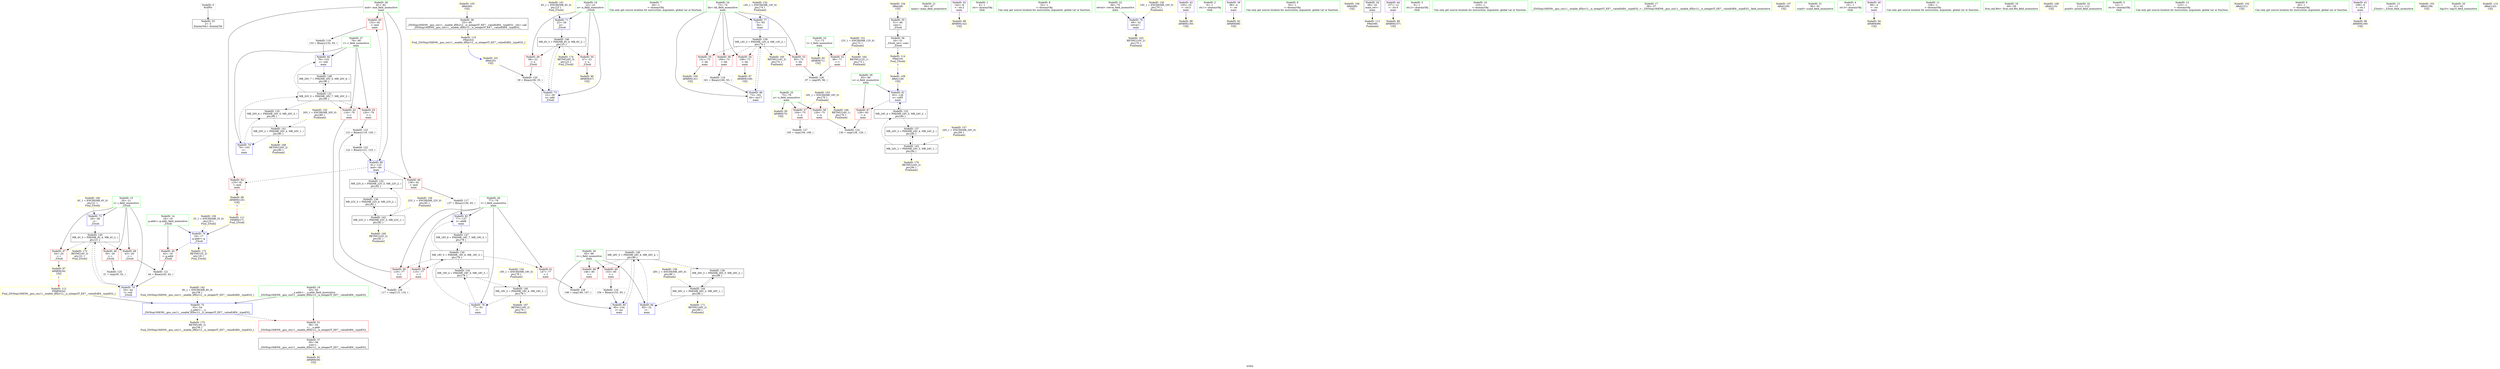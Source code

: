 digraph "SVFG" {
	label="SVFG";

	Node0x563e6a63bbd0 [shape=record,color=grey,label="{NodeID: 0\nNullPtr}"];
	Node0x563e6a63bbd0 -> Node0x563e6a6559b0[style=solid];
	Node0x563e6a66a830 [shape=record,color=yellow,style=double,label="{NodeID: 173\nRETMU(4V_3)\npts\{21 \}\nFun[_Z3soli]}"];
	Node0x563e6a659850 [shape=record,color=yellow,style=double,label="{NodeID: 90\nAPARM(47)\nCS[]}"];
	Node0x563e6a64d6b0 [shape=record,color=green,label="{NodeID: 7\n28\<--1\n\<--dummyObj\nCan only get source location for instruction, argument, global var or function.}"];
	Node0x563e6a656720 [shape=record,color=yellow,style=double,label="{NodeID: 97\nAPARM(108)\nCS[]}"];
	Node0x563e6a64c680 [shape=record,color=green,label="{NodeID: 14\n18\<--19\ng.addr\<--g.addr_field_insensitive\n_Z3soli\n}"];
	Node0x563e6a64c680 -> Node0x563e6a6563a0[style=solid];
	Node0x563e6a64c680 -> Node0x563e6a658810[style=solid];
	Node0x563e6a656c10 [shape=record,color=yellow,style=double,label="{NodeID: 104\nARet(48)\nCS[]}"];
	Node0x563e6a656c10 -> Node0x563e6a655b80[style=solid];
	Node0x563e6a655050 [shape=record,color=green,label="{NodeID: 21\n66\<--67\nmain\<--main_field_insensitive\n}"];
	Node0x563e6a65af40 [shape=record,color=yellow,style=double,label="{NodeID: 111\nFPARM(17)\nFun[_Z3soli]}"];
	Node0x563e6a65af40 -> Node0x563e6a658810[style=solid];
	Node0x563e6a655540 [shape=record,color=green,label="{NodeID: 28\n81\<--82\nmid\<--mid_field_insensitive\nmain\n}"];
	Node0x563e6a655540 -> Node0x563e6a658330[style=solid];
	Node0x563e6a655540 -> Node0x563e6a658400[style=solid];
	Node0x563e6a655540 -> Node0x563e6a6584d0[style=solid];
	Node0x563e6a655540 -> Node0x563e6a659030[style=solid];
	Node0x563e6a65baa0 [shape=record,color=grey,label="{NodeID: 118\n161 = Binary(160, 93, )\n}"];
	Node0x563e6a65baa0 -> Node0x563e6a659510[style=solid];
	Node0x563e6a655b80 [shape=record,color=black,label="{NodeID: 35\n51\<--48\nconv\<--\n_Z3soli\n}"];
	Node0x563e6a655b80 -> Node0x563e6a655c50[style=solid];
	Node0x563e6a65c520 [shape=record,color=grey,label="{NodeID: 125\n31 = cmp(30, 32, )\n}"];
	Node0x563e6a656130 [shape=record,color=purple,label="{NodeID: 42\n142\<--8\n\<--.str.2\nmain\n}"];
	Node0x563e6a656130 -> Node0x563e6a6568c0[style=solid];
	Node0x563e6a661cf0 [shape=record,color=black,label="{NodeID: 132\nMR_22V_4 = PHI(MR_22V_5, MR_22V_2, )\npts\{82 \}\n}"];
	Node0x563e6a661cf0 -> Node0x563e6a659030[style=dashed];
	Node0x563e6a661cf0 -> Node0x563e6a6630f0[style=dashed];
	Node0x563e6a657700 [shape=record,color=red,label="{NodeID: 49\n38\<--22\n\<--a\n_Z3soli\n}"];
	Node0x563e6a657700 -> Node0x563e6a65bda0[style=solid];
	Node0x563e6a663ff0 [shape=record,color=black,label="{NodeID: 139\nMR_14V_3 = PHI(MR_14V_4, MR_14V_2, )\npts\{74 \}\n}"];
	Node0x563e6a663ff0 -> Node0x563e6a657a40[style=dashed];
	Node0x563e6a663ff0 -> Node0x563e6a657b10[style=dashed];
	Node0x563e6a663ff0 -> Node0x563e6a657be0[style=dashed];
	Node0x563e6a663ff0 -> Node0x563e6a657cb0[style=dashed];
	Node0x563e6a663ff0 -> Node0x563e6a659510[style=dashed];
	Node0x563e6a663ff0 -> Node0x563e6a66a100[style=dashed];
	Node0x563e6a657cb0 [shape=record,color=red,label="{NodeID: 56\n160\<--73\n\<--hh\nmain\n}"];
	Node0x563e6a657cb0 -> Node0x563e6a65baa0[style=solid];
	Node0x563e6a6662f0 [shape=record,color=black,label="{NodeID: 146\nMR_6V_3 = PHI(MR_6V_4, MR_6V_2, )\npts\{23 \}\n}"];
	Node0x563e6a6662f0 -> Node0x563e6a657700[style=dashed];
	Node0x563e6a6662f0 -> Node0x563e6a6577d0[style=dashed];
	Node0x563e6a6662f0 -> Node0x563e6a658a80[style=dashed];
	Node0x563e6a6662f0 -> Node0x563e6a66a910[style=dashed];
	Node0x563e6a658260 [shape=record,color=red,label="{NodeID: 63\n120\<--79\n\<--r\nmain\n}"];
	Node0x563e6a658260 -> Node0x563e6a65c220[style=solid];
	Node0x563e6a6683d0 [shape=record,color=yellow,style=double,label="{NodeID: 153\n16V_1 = ENCHI(MR_16V_0)\npts\{76 \}\nFun[main]}"];
	Node0x563e6a6683d0 -> Node0x563e6a657d80[style=dashed];
	Node0x563e6a6683d0 -> Node0x563e6a657e50[style=dashed];
	Node0x563e6a6683d0 -> Node0x563e6a66a1e0[style=dashed];
	Node0x563e6a658810 [shape=record,color=blue,label="{NodeID: 70\n18\<--17\ng.addr\<--g\n_Z3soli\n}"];
	Node0x563e6a658810 -> Node0x563e6a6563a0[style=dashed];
	Node0x563e6a658810 -> Node0x563e6a66a720[style=dashed];
	Node0x563e6a668a20 [shape=record,color=yellow,style=double,label="{NodeID: 160\n4V_1 = ENCHI(MR_4V_0)\npts\{21 \}\nFun[_Z3soli]}"];
	Node0x563e6a668a20 -> Node0x563e6a6589b0[style=dashed];
	Node0x563e6a658dc0 [shape=record,color=blue,label="{NodeID: 77\n73\<--93\nhh\<--\nmain\n}"];
	Node0x563e6a658dc0 -> Node0x563e6a663ff0[style=dashed];
	Node0x563e6a66a2c0 [shape=record,color=yellow,style=double,label="{NodeID: 167\nRETMU(18V_2)\npts\{78 \}\nFun[main]}"];
	Node0x563e6a659370 [shape=record,color=blue,label="{NodeID: 84\n85\<--32\ni\<--\nmain\n}"];
	Node0x563e6a659370 -> Node0x563e6a6671f0[style=dashed];
	Node0x563e6a63bb10 [shape=record,color=green,label="{NodeID: 1\n4\<--1\n.str\<--dummyObj\nGlob }"];
	Node0x563e6a66a910 [shape=record,color=yellow,style=double,label="{NodeID: 174\nRETMU(6V_3)\npts\{23 \}\nFun[_Z3soli]}"];
	Node0x563e6a659920 [shape=record,color=yellow,style=double,label="{NodeID: 91\nAPARM(59)\nCS[]}"];
	Node0x563e6a6544b0 [shape=record,color=green,label="{NodeID: 8\n32\<--1\n\<--dummyObj\nCan only get source location for instruction, argument, global var or function.}"];
	Node0x563e6a6567f0 [shape=record,color=yellow,style=double,label="{NodeID: 98\nAPARM(125)\nCS[]|{<s0>7}}"];
	Node0x563e6a6567f0:s0 -> Node0x563e6a65af40[style=solid,color=red];
	Node0x563e6a64c750 [shape=record,color=green,label="{NodeID: 15\n20\<--21\ni\<--i_field_insensitive\n_Z3soli\n}"];
	Node0x563e6a64c750 -> Node0x563e6a656470[style=solid];
	Node0x563e6a64c750 -> Node0x563e6a656540[style=solid];
	Node0x563e6a64c750 -> Node0x563e6a657630[style=solid];
	Node0x563e6a64c750 -> Node0x563e6a6589b0[style=solid];
	Node0x563e6a64c750 -> Node0x563e6a658b50[style=solid];
	Node0x563e6a656ca0 [shape=record,color=yellow,style=double,label="{NodeID: 105\nARet(60)\nCS[]}"];
	Node0x563e6a656ca0 -> Node0x563e6a655df0[style=solid];
	Node0x563e6a6550e0 [shape=record,color=green,label="{NodeID: 22\n69\<--70\nretval\<--retval_field_insensitive\nmain\n}"];
	Node0x563e6a6550e0 -> Node0x563e6a658cf0[style=solid];
	Node0x563e6a65b000 [shape=record,color=yellow,style=double,label="{NodeID: 112\nFPARM(54)\nFun[_ZSt5log10IiEN9__gnu_cxx11__enable_ifIXsr12__is_integerIT_EE7__valueEdE6__typeES2_]}"];
	Node0x563e6a65b000 -> Node0x563e6a658c20[style=solid];
	Node0x563e6a655610 [shape=record,color=green,label="{NodeID: 29\n83\<--84\ne\<--e_field_insensitive\nmain\n}"];
	Node0x563e6a655610 -> Node0x563e6a6585a0[style=solid];
	Node0x563e6a655610 -> Node0x563e6a659100[style=solid];
	Node0x563e6a65bc20 [shape=record,color=grey,label="{NodeID: 119\n133 = Binary(132, 93, )\n}"];
	Node0x563e6a65bc20 -> Node0x563e6a6591d0[style=solid];
	Node0x563e6a655c50 [shape=record,color=black,label="{NodeID: 36\n16\<--51\n_Z3soli_ret\<--conv\n_Z3soli\n}"];
	Node0x563e6a655c50 -> Node0x563e6a65b5c0[style=solid];
	Node0x563e6a65c6a0 [shape=record,color=grey,label="{NodeID: 126\n97 = cmp(95, 96, )\n}"];
	Node0x563e6a656200 [shape=record,color=purple,label="{NodeID: 43\n150\<--10\n\<--.str.3\nmain\n}"];
	Node0x563e6a656200 -> Node0x563e6a6596b0[style=solid];
	Node0x563e6a6621f0 [shape=record,color=black,label="{NodeID: 133\nMR_24V_4 = PHI(MR_24V_5, MR_24V_2, )\npts\{84 \}\n}"];
	Node0x563e6a6621f0 -> Node0x563e6a659100[style=dashed];
	Node0x563e6a6621f0 -> Node0x563e6a6635f0[style=dashed];
	Node0x563e6a6577d0 [shape=record,color=red,label="{NodeID: 50\n47\<--22\n\<--a\n_Z3soli\n}"];
	Node0x563e6a6577d0 -> Node0x563e6a659850[style=solid];
	Node0x563e6a6644f0 [shape=record,color=black,label="{NodeID: 140\nMR_18V_2 = PHI(MR_18V_4, MR_18V_1, )\npts\{78 \}\n}"];
	Node0x563e6a6644f0 -> Node0x563e6a658e90[style=dashed];
	Node0x563e6a6644f0 -> Node0x563e6a66a2c0[style=dashed];
	Node0x563e6a657d80 [shape=record,color=red,label="{NodeID: 57\n104\<--75\n\<--n\nmain\n}"];
	Node0x563e6a657d80 -> Node0x563e6a65c820[style=solid];
	Node0x563e6a6667f0 [shape=record,color=black,label="{NodeID: 147\nMR_18V_6 = PHI(MR_18V_7, MR_18V_5, )\npts\{78 \}\n}"];
	Node0x563e6a6667f0 -> Node0x563e6a6612f0[style=dashed];
	Node0x563e6a658330 [shape=record,color=red,label="{NodeID: 64\n125\<--81\n\<--mid\nmain\n}"];
	Node0x563e6a658330 -> Node0x563e6a6567f0[style=solid];
	Node0x563e6a6684b0 [shape=record,color=yellow,style=double,label="{NodeID: 154\n18V_1 = ENCHI(MR_18V_0)\npts\{78 \}\nFun[main]}"];
	Node0x563e6a6684b0 -> Node0x563e6a6644f0[style=dashed];
	Node0x563e6a6588e0 [shape=record,color=blue,label="{NodeID: 71\n22\<--26\na\<--\n_Z3soli\n}"];
	Node0x563e6a6588e0 -> Node0x563e6a6662f0[style=dashed];
	Node0x563e6a669310 [shape=record,color=yellow,style=double,label="{NodeID: 161\n6V_1 = ENCHI(MR_6V_0)\npts\{23 \}\nFun[_Z3soli]}"];
	Node0x563e6a669310 -> Node0x563e6a6588e0[style=dashed];
	Node0x563e6a658e90 [shape=record,color=blue,label="{NodeID: 78\n77\<--93\nl\<--\nmain\n}"];
	Node0x563e6a658e90 -> Node0x563e6a6612f0[style=dashed];
	Node0x563e6a658e90 -> Node0x563e6a6626f0[style=dashed];
	Node0x563e6a66a3a0 [shape=record,color=yellow,style=double,label="{NodeID: 168\nRETMU(20V_2)\npts\{80 \}\nFun[main]}"];
	Node0x563e6a659440 [shape=record,color=blue,label="{NodeID: 85\n85\<--154\ni\<--inc\nmain\n}"];
	Node0x563e6a659440 -> Node0x563e6a6671f0[style=dashed];
	Node0x563e6a64ca70 [shape=record,color=green,label="{NodeID: 2\n6\<--1\n.str.1\<--dummyObj\nGlob }"];
	Node0x563e6a66a9f0 [shape=record,color=yellow,style=double,label="{NodeID: 175\nRETMU(8V_2)\npts\{56 \}\nFun[_ZSt5log10IiEN9__gnu_cxx11__enable_ifIXsr12__is_integerIT_EE7__valueEdE6__typeES2_]}"];
	Node0x563e6a6599f0 [shape=record,color=yellow,style=double,label="{NodeID: 92\nAPARM(88)\nCS[]}"];
	Node0x563e6a654540 [shape=record,color=green,label="{NodeID: 9\n93\<--1\n\<--dummyObj\nCan only get source location for instruction, argument, global var or function.}"];
	Node0x563e6a6568c0 [shape=record,color=yellow,style=double,label="{NodeID: 99\nAPARM(142)\nCS[]}"];
	Node0x563e6a64c820 [shape=record,color=green,label="{NodeID: 16\n22\<--23\na\<--a_field_insensitive\n_Z3soli\n}"];
	Node0x563e6a64c820 -> Node0x563e6a657700[style=solid];
	Node0x563e6a64c820 -> Node0x563e6a6577d0[style=solid];
	Node0x563e6a64c820 -> Node0x563e6a6588e0[style=solid];
	Node0x563e6a64c820 -> Node0x563e6a658a80[style=solid];
	Node0x563e6a656d30 [shape=record,color=yellow,style=double,label="{NodeID: 106\nARet(89)\nCS[]}"];
	Node0x563e6a655170 [shape=record,color=green,label="{NodeID: 23\n71\<--72\nt\<--t_field_insensitive\nmain\n}"];
	Node0x563e6a655170 -> Node0x563e6a657970[style=solid];
	Node0x563e6a655170 -> Node0x563e6a659ac0[style=solid];
	Node0x563e6a65b0f0 [shape=record,color=yellow,style=double,label="{NodeID: 113\nFRet(68)\nFun[main]}"];
	Node0x563e6a6556e0 [shape=record,color=green,label="{NodeID: 30\n85\<--86\ni\<--i_field_insensitive\nmain\n}"];
	Node0x563e6a6556e0 -> Node0x563e6a658670[style=solid];
	Node0x563e6a6556e0 -> Node0x563e6a658740[style=solid];
	Node0x563e6a6556e0 -> Node0x563e6a659370[style=solid];
	Node0x563e6a6556e0 -> Node0x563e6a659440[style=solid];
	Node0x563e6a65bda0 [shape=record,color=grey,label="{NodeID: 120\n39 = Binary(38, 35, )\n}"];
	Node0x563e6a65bda0 -> Node0x563e6a658a80[style=solid];
	Node0x563e6a655d20 [shape=record,color=black,label="{NodeID: 37\n59\<--58\nconv\<--\n_ZSt5log10IiEN9__gnu_cxx11__enable_ifIXsr12__is_integerIT_EE7__valueEdE6__typeES2_\n}"];
	Node0x563e6a655d20 -> Node0x563e6a659920[style=solid];
	Node0x563e6a65c820 [shape=record,color=grey,label="{NodeID: 127\n105 = cmp(104, 106, )\n}"];
	Node0x563e6a6562d0 [shape=record,color=purple,label="{NodeID: 44\n157\<--12\n\<--.str.4\nmain\n}"];
	Node0x563e6a6562d0 -> Node0x563e6a659780[style=solid];
	Node0x563e6a6626f0 [shape=record,color=black,label="{NodeID: 134\nMR_18V_4 = PHI(MR_18V_5, MR_18V_3, )\npts\{78 \}\n}"];
	Node0x563e6a6626f0 -> Node0x563e6a6644f0[style=dashed];
	Node0x563e6a6578a0 [shape=record,color=red,label="{NodeID: 51\n58\<--55\n\<--__x.addr\n_ZSt5log10IiEN9__gnu_cxx11__enable_ifIXsr12__is_integerIT_EE7__valueEdE6__typeES2_\n}"];
	Node0x563e6a6578a0 -> Node0x563e6a655d20[style=solid];
	Node0x563e6a6649f0 [shape=record,color=black,label="{NodeID: 141\nMR_20V_2 = PHI(MR_20V_4, MR_20V_1, )\npts\{80 \}\n}"];
	Node0x563e6a6649f0 -> Node0x563e6a658f60[style=dashed];
	Node0x563e6a6649f0 -> Node0x563e6a66a3a0[style=dashed];
	Node0x563e6a657e50 [shape=record,color=red,label="{NodeID: 58\n129\<--75\n\<--n\nmain\n}"];
	Node0x563e6a657e50 -> Node0x563e6a65c3a0[style=solid];
	Node0x563e6a666cf0 [shape=record,color=black,label="{NodeID: 148\nMR_20V_7 = PHI(MR_20V_5, MR_20V_6, )\npts\{80 \}\n}"];
	Node0x563e6a666cf0 -> Node0x563e6a6617f0[style=dashed];
	Node0x563e6a658400 [shape=record,color=red,label="{NodeID: 65\n132\<--81\n\<--mid\nmain\n}"];
	Node0x563e6a658400 -> Node0x563e6a65bc20[style=solid];
	Node0x563e6a668590 [shape=record,color=yellow,style=double,label="{NodeID: 155\n20V_1 = ENCHI(MR_20V_0)\npts\{80 \}\nFun[main]}"];
	Node0x563e6a668590 -> Node0x563e6a6649f0[style=dashed];
	Node0x563e6a6589b0 [shape=record,color=blue,label="{NodeID: 72\n20\<--28\ni\<--\n_Z3soli\n}"];
	Node0x563e6a6589b0 -> Node0x563e6a665df0[style=dashed];
	Node0x563e6a6693f0 [shape=record,color=yellow,style=double,label="{NodeID: 162\n8V_1 = ENCHI(MR_8V_0)\npts\{56 \}\nFun[_ZSt5log10IiEN9__gnu_cxx11__enable_ifIXsr12__is_integerIT_EE7__valueEdE6__typeES2_]}"];
	Node0x563e6a6693f0 -> Node0x563e6a658c20[style=dashed];
	Node0x563e6a658f60 [shape=record,color=blue,label="{NodeID: 79\n79\<--103\nr\<--\nmain\n}"];
	Node0x563e6a658f60 -> Node0x563e6a6617f0[style=dashed];
	Node0x563e6a658f60 -> Node0x563e6a662bf0[style=dashed];
	Node0x563e6a66a480 [shape=record,color=yellow,style=double,label="{NodeID: 169\nRETMU(22V_2)\npts\{82 \}\nFun[main]}"];
	Node0x563e6a659510 [shape=record,color=blue,label="{NodeID: 86\n73\<--161\nhh\<--inc17\nmain\n}"];
	Node0x563e6a659510 -> Node0x563e6a663ff0[style=dashed];
	Node0x563e6a64cb00 [shape=record,color=green,label="{NodeID: 3\n8\<--1\n.str.2\<--dummyObj\nGlob }"];
	Node0x563e6a659ac0 [shape=record,color=yellow,style=double,label="{NodeID: 93\nAPARM(71)\nCS[]}"];
	Node0x563e6a654610 [shape=record,color=green,label="{NodeID: 10\n103\<--1\n\<--dummyObj\nCan only get source location for instruction, argument, global var or function.}"];
	Node0x563e6a656990 [shape=record,color=yellow,style=double,label="{NodeID: 100\nAPARM(141)\nCS[]}"];
	Node0x563e6a64c8f0 [shape=record,color=green,label="{NodeID: 17\n36\<--37\n_ZSt5log10IiEN9__gnu_cxx11__enable_ifIXsr12__is_integerIT_EE7__valueEdE6__typeES2_\<--_ZSt5log10IiEN9__gnu_cxx11__enable_ifIXsr12__is_integerIT_EE7__valueEdE6__typeES2__field_insensitive\n}"];
	Node0x563e6a65ad00 [shape=record,color=yellow,style=double,label="{NodeID: 107\nARet(100)\nCS[]}"];
	Node0x563e6a655200 [shape=record,color=green,label="{NodeID: 24\n73\<--74\nhh\<--hh_field_insensitive\nmain\n}"];
	Node0x563e6a655200 -> Node0x563e6a657a40[style=solid];
	Node0x563e6a655200 -> Node0x563e6a657b10[style=solid];
	Node0x563e6a655200 -> Node0x563e6a657be0[style=solid];
	Node0x563e6a655200 -> Node0x563e6a657cb0[style=solid];
	Node0x563e6a655200 -> Node0x563e6a658dc0[style=solid];
	Node0x563e6a655200 -> Node0x563e6a659510[style=solid];
	Node0x563e6a65b5c0 [shape=record,color=yellow,style=double,label="{NodeID: 114\nFRet(16)\nFun[_Z3soli]|{<s0>7}}"];
	Node0x563e6a65b5c0:s0 -> Node0x563e6a65ae20[style=solid,color=blue];
	Node0x563e6a6557b0 [shape=record,color=green,label="{NodeID: 31\n90\<--91\nscanf\<--scanf_field_insensitive\n}"];
	Node0x563e6a65bf20 [shape=record,color=grey,label="{NodeID: 121\n44 = Binary(43, 42, )\n}"];
	Node0x563e6a65bf20 -> Node0x563e6a658b50[style=solid];
	Node0x563e6a655df0 [shape=record,color=black,label="{NodeID: 38\n53\<--60\n_ZSt5log10IiEN9__gnu_cxx11__enable_ifIXsr12__is_integerIT_EE7__valueEdE6__typeES2__ret\<--call\n_ZSt5log10IiEN9__gnu_cxx11__enable_ifIXsr12__is_integerIT_EE7__valueEdE6__typeES2_\n}"];
	Node0x563e6a655df0 -> Node0x563e6a65b6b0[style=solid];
	Node0x563e6a65c9a0 [shape=record,color=grey,label="{NodeID: 128\n148 = cmp(146, 147, )\n}"];
	Node0x563e6a6563a0 [shape=record,color=red,label="{NodeID: 45\n42\<--18\n\<--g.addr\n_Z3soli\n}"];
	Node0x563e6a6563a0 -> Node0x563e6a65bf20[style=solid];
	Node0x563e6a662bf0 [shape=record,color=black,label="{NodeID: 135\nMR_20V_4 = PHI(MR_20V_5, MR_20V_3, )\npts\{80 \}\n}"];
	Node0x563e6a662bf0 -> Node0x563e6a6649f0[style=dashed];
	Node0x563e6a657970 [shape=record,color=red,label="{NodeID: 52\n96\<--71\n\<--t\nmain\n}"];
	Node0x563e6a657970 -> Node0x563e6a65c6a0[style=solid];
	Node0x563e6a664ef0 [shape=record,color=black,label="{NodeID: 142\nMR_22V_2 = PHI(MR_22V_3, MR_22V_1, )\npts\{82 \}\n}"];
	Node0x563e6a664ef0 -> Node0x563e6a661cf0[style=dashed];
	Node0x563e6a664ef0 -> Node0x563e6a6630f0[style=dashed];
	Node0x563e6a664ef0 -> Node0x563e6a66a480[style=dashed];
	Node0x563e6a657f20 [shape=record,color=red,label="{NodeID: 59\n115\<--77\n\<--l\nmain\n}"];
	Node0x563e6a657f20 -> Node0x563e6a65cb20[style=solid];
	Node0x563e6a6671f0 [shape=record,color=black,label="{NodeID: 149\nMR_26V_5 = PHI(MR_26V_6, MR_26V_4, )\npts\{86 \}\n}"];
	Node0x563e6a6671f0 -> Node0x563e6a658670[style=dashed];
	Node0x563e6a6671f0 -> Node0x563e6a658740[style=dashed];
	Node0x563e6a6671f0 -> Node0x563e6a659440[style=dashed];
	Node0x563e6a6671f0 -> Node0x563e6a663af0[style=dashed];
	Node0x563e6a6584d0 [shape=record,color=red,label="{NodeID: 66\n136\<--81\n\<--mid\nmain\n}"];
	Node0x563e6a6584d0 -> Node0x563e6a65b920[style=solid];
	Node0x563e6a668670 [shape=record,color=yellow,style=double,label="{NodeID: 156\n22V_1 = ENCHI(MR_22V_0)\npts\{82 \}\nFun[main]}"];
	Node0x563e6a668670 -> Node0x563e6a664ef0[style=dashed];
	Node0x563e6a658a80 [shape=record,color=blue,label="{NodeID: 73\n22\<--39\na\<--add\n_Z3soli\n}"];
	Node0x563e6a658a80 -> Node0x563e6a6662f0[style=dashed];
	Node0x563e6a669500 [shape=record,color=yellow,style=double,label="{NodeID: 163\nRETMU(10V_2)\npts\{70 \}\nFun[main]}"];
	Node0x563e6a659030 [shape=record,color=blue,label="{NodeID: 80\n81\<--122\nmid\<--div\nmain\n}"];
	Node0x563e6a659030 -> Node0x563e6a658330[style=dashed];
	Node0x563e6a659030 -> Node0x563e6a658400[style=dashed];
	Node0x563e6a659030 -> Node0x563e6a6584d0[style=dashed];
	Node0x563e6a659030 -> Node0x563e6a661cf0[style=dashed];
	Node0x563e6a66a560 [shape=record,color=yellow,style=double,label="{NodeID: 170\nRETMU(24V_2)\npts\{84 \}\nFun[main]}"];
	Node0x563e6a6595e0 [shape=record,color=yellow,style=double,label="{NodeID: 87\nAPARM(34)\nCS[]|{<s0>1}}"];
	Node0x563e6a6595e0:s0 -> Node0x563e6a65b000[style=solid,color=red];
	Node0x563e6a654170 [shape=record,color=green,label="{NodeID: 4\n10\<--1\n.str.3\<--dummyObj\nGlob }"];
	Node0x563e6a659b90 [shape=record,color=yellow,style=double,label="{NodeID: 94\nAPARM(99)\nCS[]}"];
	Node0x563e6a64b2b0 [shape=record,color=green,label="{NodeID: 11\n106\<--1\n\<--dummyObj\nCan only get source location for instruction, argument, global var or function.}"];
	Node0x563e6a656a60 [shape=record,color=yellow,style=double,label="{NodeID: 101\nARet(35)\nCS[]}"];
	Node0x563e6a656a60 -> Node0x563e6a65bda0[style=solid];
	Node0x563e6a654ea0 [shape=record,color=green,label="{NodeID: 18\n49\<--50\nllvm.ceil.f64\<--llvm.ceil.f64_field_insensitive\n}"];
	Node0x563e6a65ad90 [shape=record,color=yellow,style=double,label="{NodeID: 108\nARet(110)\nCS[]}"];
	Node0x563e6a6552d0 [shape=record,color=green,label="{NodeID: 25\n75\<--76\nn\<--n_field_insensitive\nmain\n}"];
	Node0x563e6a6552d0 -> Node0x563e6a657d80[style=solid];
	Node0x563e6a6552d0 -> Node0x563e6a657e50[style=solid];
	Node0x563e6a6552d0 -> Node0x563e6a659c60[style=solid];
	Node0x563e6a65b6b0 [shape=record,color=yellow,style=double,label="{NodeID: 115\nFRet(53)\nFun[_ZSt5log10IiEN9__gnu_cxx11__enable_ifIXsr12__is_integerIT_EE7__valueEdE6__typeES2_]|{<s0>1}}"];
	Node0x563e6a65b6b0:s0 -> Node0x563e6a656a60[style=solid,color=blue];
	Node0x563e6a6558b0 [shape=record,color=green,label="{NodeID: 32\n111\<--112\nprintf\<--printf_field_insensitive\n}"];
	Node0x563e6a65c0a0 [shape=record,color=grey,label="{NodeID: 122\n122 = Binary(121, 123, )\n}"];
	Node0x563e6a65c0a0 -> Node0x563e6a659030[style=solid];
	Node0x563e6a655ec0 [shape=record,color=purple,label="{NodeID: 39\n88\<--4\n\<--.str\nmain\n}"];
	Node0x563e6a655ec0 -> Node0x563e6a6599f0[style=solid];
	Node0x563e6a65cb20 [shape=record,color=grey,label="{NodeID: 129\n117 = cmp(115, 116, )\n}"];
	Node0x563e6a656470 [shape=record,color=red,label="{NodeID: 46\n30\<--20\n\<--i\n_Z3soli\n}"];
	Node0x563e6a656470 -> Node0x563e6a65c520[style=solid];
	Node0x563e6a6630f0 [shape=record,color=black,label="{NodeID: 136\nMR_22V_3 = PHI(MR_22V_4, MR_22V_2, )\npts\{82 \}\n}"];
	Node0x563e6a6630f0 -> Node0x563e6a664ef0[style=dashed];
	Node0x563e6a657a40 [shape=record,color=red,label="{NodeID: 53\n95\<--73\n\<--hh\nmain\n}"];
	Node0x563e6a657a40 -> Node0x563e6a65c6a0[style=solid];
	Node0x563e6a6653f0 [shape=record,color=black,label="{NodeID: 143\nMR_24V_2 = PHI(MR_24V_3, MR_24V_1, )\npts\{84 \}\n}"];
	Node0x563e6a6653f0 -> Node0x563e6a6621f0[style=dashed];
	Node0x563e6a6653f0 -> Node0x563e6a6635f0[style=dashed];
	Node0x563e6a6653f0 -> Node0x563e6a66a560[style=dashed];
	Node0x563e6a657ff0 [shape=record,color=red,label="{NodeID: 60\n119\<--77\n\<--l\nmain\n}"];
	Node0x563e6a657ff0 -> Node0x563e6a65c220[style=solid];
	Node0x563e6a6676f0 [shape=record,color=yellow,style=double,label="{NodeID: 150\n10V_1 = ENCHI(MR_10V_0)\npts\{70 \}\nFun[main]}"];
	Node0x563e6a6676f0 -> Node0x563e6a658cf0[style=dashed];
	Node0x563e6a6585a0 [shape=record,color=red,label="{NodeID: 67\n128\<--83\n\<--e\nmain\n}"];
	Node0x563e6a6585a0 -> Node0x563e6a65c3a0[style=solid];
	Node0x563e6a668750 [shape=record,color=yellow,style=double,label="{NodeID: 157\n24V_1 = ENCHI(MR_24V_0)\npts\{84 \}\nFun[main]}"];
	Node0x563e6a668750 -> Node0x563e6a6653f0[style=dashed];
	Node0x563e6a658b50 [shape=record,color=blue,label="{NodeID: 74\n20\<--44\ni\<--sub\n_Z3soli\n}"];
	Node0x563e6a658b50 -> Node0x563e6a665df0[style=dashed];
	Node0x563e6a66a020 [shape=record,color=yellow,style=double,label="{NodeID: 164\nRETMU(12V_1)\npts\{72 \}\nFun[main]}"];
	Node0x563e6a659100 [shape=record,color=blue,label="{NodeID: 81\n83\<--126\ne\<--call5\nmain\n}"];
	Node0x563e6a659100 -> Node0x563e6a6585a0[style=dashed];
	Node0x563e6a659100 -> Node0x563e6a6621f0[style=dashed];
	Node0x563e6a66a640 [shape=record,color=yellow,style=double,label="{NodeID: 171\nRETMU(26V_2)\npts\{86 \}\nFun[main]}"];
	Node0x563e6a6596b0 [shape=record,color=yellow,style=double,label="{NodeID: 88\nAPARM(150)\nCS[]}"];
	Node0x563e6a654200 [shape=record,color=green,label="{NodeID: 5\n12\<--1\n.str.4\<--dummyObj\nGlob }"];
	Node0x563e6a659c60 [shape=record,color=yellow,style=double,label="{NodeID: 95\nAPARM(75)\nCS[]}"];
	Node0x563e6a64b380 [shape=record,color=green,label="{NodeID: 12\n123\<--1\n\<--dummyObj\nCan only get source location for instruction, argument, global var or function.}"];
	Node0x563e6a656af0 [shape=record,color=yellow,style=double,label="{NodeID: 102\nARet(151)\nCS[]}"];
	Node0x563e6a654f30 [shape=record,color=green,label="{NodeID: 19\n55\<--56\n__x.addr\<--__x.addr_field_insensitive\n_ZSt5log10IiEN9__gnu_cxx11__enable_ifIXsr12__is_integerIT_EE7__valueEdE6__typeES2_\n}"];
	Node0x563e6a654f30 -> Node0x563e6a6578a0[style=solid];
	Node0x563e6a654f30 -> Node0x563e6a658c20[style=solid];
	Node0x563e6a65ae20 [shape=record,color=yellow,style=double,label="{NodeID: 109\nARet(126)\nCS[]}"];
	Node0x563e6a65ae20 -> Node0x563e6a659100[style=solid];
	Node0x563e6a6553a0 [shape=record,color=green,label="{NodeID: 26\n77\<--78\nl\<--l_field_insensitive\nmain\n}"];
	Node0x563e6a6553a0 -> Node0x563e6a657f20[style=solid];
	Node0x563e6a6553a0 -> Node0x563e6a657ff0[style=solid];
	Node0x563e6a6553a0 -> Node0x563e6a6580c0[style=solid];
	Node0x563e6a6553a0 -> Node0x563e6a658e90[style=solid];
	Node0x563e6a6553a0 -> Node0x563e6a6592a0[style=solid];
	Node0x563e6a65b7a0 [shape=record,color=grey,label="{NodeID: 116\n154 = Binary(153, 93, )\n}"];
	Node0x563e6a65b7a0 -> Node0x563e6a659440[style=solid];
	Node0x563e6a6559b0 [shape=record,color=black,label="{NodeID: 33\n2\<--3\ndummyVal\<--dummyVal\n}"];
	Node0x563e6a65c220 [shape=record,color=grey,label="{NodeID: 123\n121 = Binary(119, 120, )\n}"];
	Node0x563e6a65c220 -> Node0x563e6a65c0a0[style=solid];
	Node0x563e6a655f90 [shape=record,color=purple,label="{NodeID: 40\n99\<--4\n\<--.str\nmain\n}"];
	Node0x563e6a655f90 -> Node0x563e6a659b90[style=solid];
	Node0x563e6a6612f0 [shape=record,color=black,label="{NodeID: 130\nMR_18V_5 = PHI(MR_18V_6, MR_18V_3, )\npts\{78 \}\n}"];
	Node0x563e6a6612f0 -> Node0x563e6a657f20[style=dashed];
	Node0x563e6a6612f0 -> Node0x563e6a657ff0[style=dashed];
	Node0x563e6a6612f0 -> Node0x563e6a6580c0[style=dashed];
	Node0x563e6a6612f0 -> Node0x563e6a6592a0[style=dashed];
	Node0x563e6a6612f0 -> Node0x563e6a6626f0[style=dashed];
	Node0x563e6a6612f0 -> Node0x563e6a6667f0[style=dashed];
	Node0x563e6a656540 [shape=record,color=red,label="{NodeID: 47\n34\<--20\n\<--i\n_Z3soli\n}"];
	Node0x563e6a656540 -> Node0x563e6a6595e0[style=solid];
	Node0x563e6a6635f0 [shape=record,color=black,label="{NodeID: 137\nMR_24V_3 = PHI(MR_24V_4, MR_24V_2, )\npts\{84 \}\n}"];
	Node0x563e6a6635f0 -> Node0x563e6a6653f0[style=dashed];
	Node0x563e6a657b10 [shape=record,color=red,label="{NodeID: 54\n108\<--73\n\<--hh\nmain\n}"];
	Node0x563e6a657b10 -> Node0x563e6a656720[style=solid];
	Node0x563e6a6658f0 [shape=record,color=black,label="{NodeID: 144\nMR_26V_2 = PHI(MR_26V_3, MR_26V_1, )\npts\{86 \}\n}"];
	Node0x563e6a6658f0 -> Node0x563e6a659370[style=dashed];
	Node0x563e6a6658f0 -> Node0x563e6a663af0[style=dashed];
	Node0x563e6a6658f0 -> Node0x563e6a66a640[style=dashed];
	Node0x563e6a6580c0 [shape=record,color=red,label="{NodeID: 61\n147\<--77\n\<--l\nmain\n}"];
	Node0x563e6a6580c0 -> Node0x563e6a65c9a0[style=solid];
	Node0x563e6a668210 [shape=record,color=yellow,style=double,label="{NodeID: 151\n12V_1 = ENCHI(MR_12V_0)\npts\{72 \}\nFun[main]}"];
	Node0x563e6a668210 -> Node0x563e6a657970[style=dashed];
	Node0x563e6a668210 -> Node0x563e6a66a020[style=dashed];
	Node0x563e6a658670 [shape=record,color=red,label="{NodeID: 68\n146\<--85\n\<--i\nmain\n}"];
	Node0x563e6a658670 -> Node0x563e6a65c9a0[style=solid];
	Node0x563e6a668830 [shape=record,color=yellow,style=double,label="{NodeID: 158\n26V_1 = ENCHI(MR_26V_0)\npts\{86 \}\nFun[main]}"];
	Node0x563e6a668830 -> Node0x563e6a6658f0[style=dashed];
	Node0x563e6a658c20 [shape=record,color=blue,label="{NodeID: 75\n55\<--54\n__x.addr\<--__x\n_ZSt5log10IiEN9__gnu_cxx11__enable_ifIXsr12__is_integerIT_EE7__valueEdE6__typeES2_\n}"];
	Node0x563e6a658c20 -> Node0x563e6a6578a0[style=dashed];
	Node0x563e6a658c20 -> Node0x563e6a66a9f0[style=dashed];
	Node0x563e6a66a100 [shape=record,color=yellow,style=double,label="{NodeID: 165\nRETMU(14V_3)\npts\{74 \}\nFun[main]}"];
	Node0x563e6a6591d0 [shape=record,color=blue,label="{NodeID: 82\n79\<--133\nr\<--sub\nmain\n}"];
	Node0x563e6a6591d0 -> Node0x563e6a666cf0[style=dashed];
	Node0x563e6a66a720 [shape=record,color=yellow,style=double,label="{NodeID: 172\nRETMU(2V_2)\npts\{19 \}\nFun[_Z3soli]}"];
	Node0x563e6a659780 [shape=record,color=yellow,style=double,label="{NodeID: 89\nAPARM(157)\nCS[]}"];
	Node0x563e6a64d620 [shape=record,color=green,label="{NodeID: 6\n26\<--1\n\<--dummyObj\nCan only get source location for instruction, argument, global var or function.}"];
	Node0x563e6a656650 [shape=record,color=yellow,style=double,label="{NodeID: 96\nAPARM(109)\nCS[]}"];
	Node0x563e6a64b450 [shape=record,color=green,label="{NodeID: 13\n14\<--15\n_Z3soli\<--_Z3soli_field_insensitive\n}"];
	Node0x563e6a656b80 [shape=record,color=yellow,style=double,label="{NodeID: 103\nARet(158)\nCS[]}"];
	Node0x563e6a654fc0 [shape=record,color=green,label="{NodeID: 20\n61\<--62\nlog10\<--log10_field_insensitive\n}"];
	Node0x563e6a65aeb0 [shape=record,color=yellow,style=double,label="{NodeID: 110\nARet(143)\nCS[]}"];
	Node0x563e6a655470 [shape=record,color=green,label="{NodeID: 27\n79\<--80\nr\<--r_field_insensitive\nmain\n}"];
	Node0x563e6a655470 -> Node0x563e6a658190[style=solid];
	Node0x563e6a655470 -> Node0x563e6a658260[style=solid];
	Node0x563e6a655470 -> Node0x563e6a658f60[style=solid];
	Node0x563e6a655470 -> Node0x563e6a6591d0[style=solid];
	Node0x563e6a65b920 [shape=record,color=grey,label="{NodeID: 117\n137 = Binary(136, 93, )\n}"];
	Node0x563e6a65b920 -> Node0x563e6a6592a0[style=solid];
	Node0x563e6a655ab0 [shape=record,color=black,label="{NodeID: 34\n68\<--32\nmain_ret\<--\nmain\n}"];
	Node0x563e6a655ab0 -> Node0x563e6a65b0f0[style=solid];
	Node0x563e6a65c3a0 [shape=record,color=grey,label="{NodeID: 124\n130 = cmp(128, 129, )\n}"];
	Node0x563e6a656060 [shape=record,color=purple,label="{NodeID: 41\n109\<--6\n\<--.str.1\nmain\n}"];
	Node0x563e6a656060 -> Node0x563e6a656650[style=solid];
	Node0x563e6a6617f0 [shape=record,color=black,label="{NodeID: 131\nMR_20V_5 = PHI(MR_20V_7, MR_20V_3, )\npts\{80 \}\n}"];
	Node0x563e6a6617f0 -> Node0x563e6a658190[style=dashed];
	Node0x563e6a6617f0 -> Node0x563e6a658260[style=dashed];
	Node0x563e6a6617f0 -> Node0x563e6a6591d0[style=dashed];
	Node0x563e6a6617f0 -> Node0x563e6a662bf0[style=dashed];
	Node0x563e6a6617f0 -> Node0x563e6a666cf0[style=dashed];
	Node0x563e6a657630 [shape=record,color=red,label="{NodeID: 48\n43\<--20\n\<--i\n_Z3soli\n}"];
	Node0x563e6a657630 -> Node0x563e6a65bf20[style=solid];
	Node0x563e6a663af0 [shape=record,color=black,label="{NodeID: 138\nMR_26V_3 = PHI(MR_26V_5, MR_26V_2, )\npts\{86 \}\n}"];
	Node0x563e6a663af0 -> Node0x563e6a6658f0[style=dashed];
	Node0x563e6a657be0 [shape=record,color=red,label="{NodeID: 55\n141\<--73\n\<--hh\nmain\n}"];
	Node0x563e6a657be0 -> Node0x563e6a656990[style=solid];
	Node0x563e6a665df0 [shape=record,color=black,label="{NodeID: 145\nMR_4V_3 = PHI(MR_4V_4, MR_4V_2, )\npts\{21 \}\n}"];
	Node0x563e6a665df0 -> Node0x563e6a656470[style=dashed];
	Node0x563e6a665df0 -> Node0x563e6a656540[style=dashed];
	Node0x563e6a665df0 -> Node0x563e6a657630[style=dashed];
	Node0x563e6a665df0 -> Node0x563e6a658b50[style=dashed];
	Node0x563e6a665df0 -> Node0x563e6a66a830[style=dashed];
	Node0x563e6a658190 [shape=record,color=red,label="{NodeID: 62\n116\<--79\n\<--r\nmain\n}"];
	Node0x563e6a658190 -> Node0x563e6a65cb20[style=solid];
	Node0x563e6a6682f0 [shape=record,color=yellow,style=double,label="{NodeID: 152\n14V_1 = ENCHI(MR_14V_0)\npts\{74 \}\nFun[main]}"];
	Node0x563e6a6682f0 -> Node0x563e6a658dc0[style=dashed];
	Node0x563e6a658740 [shape=record,color=red,label="{NodeID: 69\n153\<--85\n\<--i\nmain\n}"];
	Node0x563e6a658740 -> Node0x563e6a65b7a0[style=solid];
	Node0x563e6a668910 [shape=record,color=yellow,style=double,label="{NodeID: 159\n2V_1 = ENCHI(MR_2V_0)\npts\{19 \}\nFun[_Z3soli]}"];
	Node0x563e6a668910 -> Node0x563e6a658810[style=dashed];
	Node0x563e6a658cf0 [shape=record,color=blue,label="{NodeID: 76\n69\<--32\nretval\<--\nmain\n}"];
	Node0x563e6a658cf0 -> Node0x563e6a669500[style=dashed];
	Node0x563e6a66a1e0 [shape=record,color=yellow,style=double,label="{NodeID: 166\nRETMU(16V_1)\npts\{76 \}\nFun[main]}"];
	Node0x563e6a6592a0 [shape=record,color=blue,label="{NodeID: 83\n77\<--137\nl\<--add8\nmain\n}"];
	Node0x563e6a6592a0 -> Node0x563e6a6667f0[style=dashed];
}
